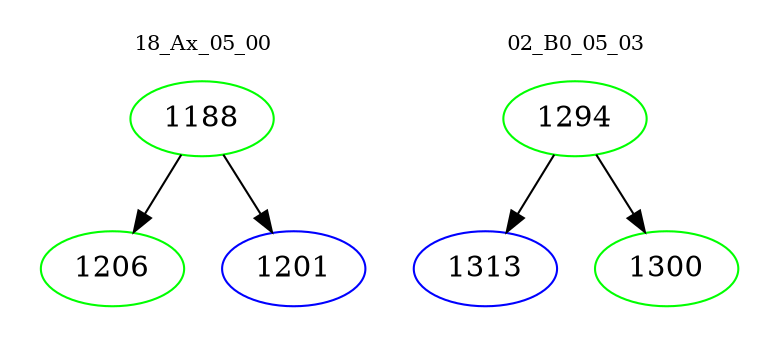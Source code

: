 digraph{
subgraph cluster_0 {
color = white
label = "18_Ax_05_00";
fontsize=10;
T0_1188 [label="1188", color="green"]
T0_1188 -> T0_1206 [color="black"]
T0_1206 [label="1206", color="green"]
T0_1188 -> T0_1201 [color="black"]
T0_1201 [label="1201", color="blue"]
}
subgraph cluster_1 {
color = white
label = "02_B0_05_03";
fontsize=10;
T1_1294 [label="1294", color="green"]
T1_1294 -> T1_1313 [color="black"]
T1_1313 [label="1313", color="blue"]
T1_1294 -> T1_1300 [color="black"]
T1_1300 [label="1300", color="green"]
}
}
